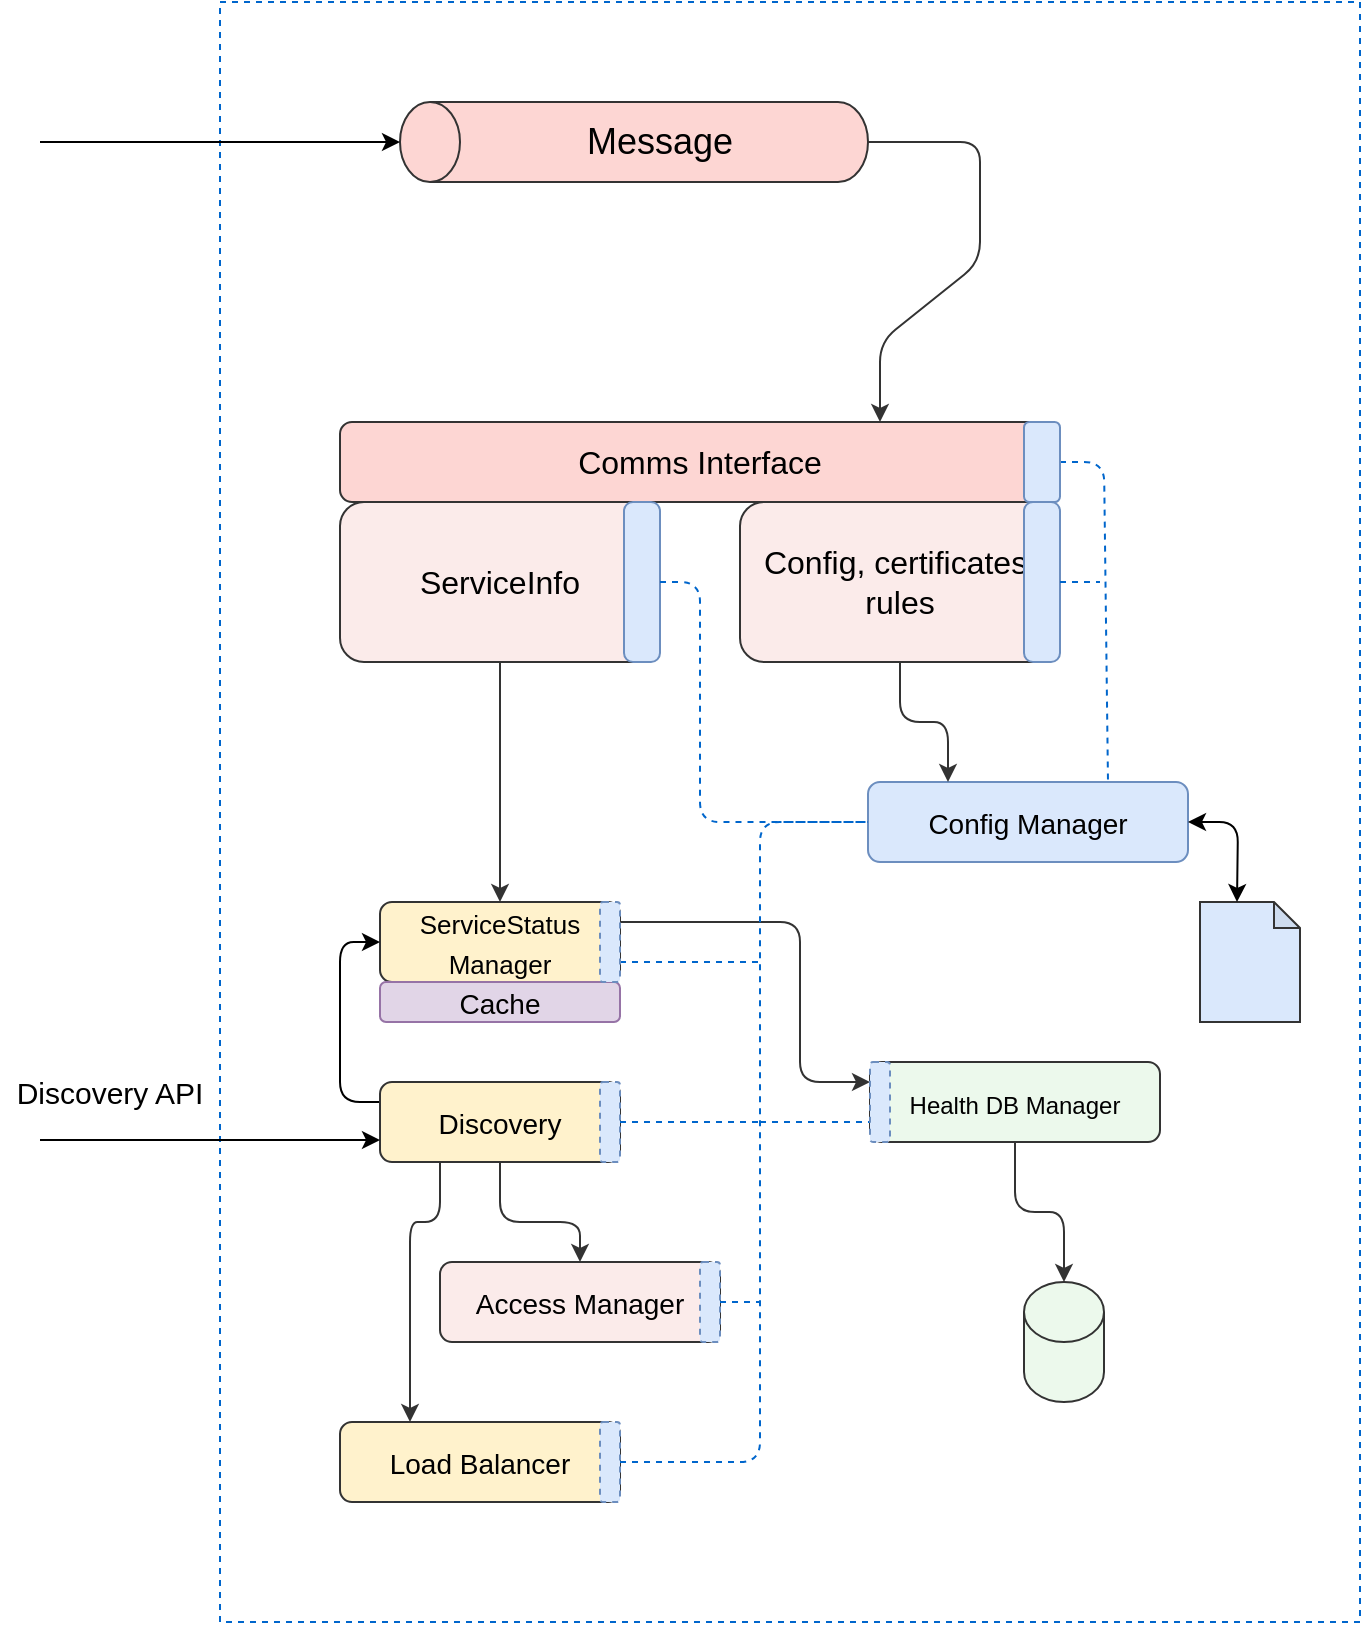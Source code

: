 <mxfile version="20.7.4" type="device"><diagram id="-td9D-w0fuTsn0THoyOV" name="Page-1"><mxGraphModel dx="1621" dy="1030" grid="1" gridSize="10" guides="1" tooltips="1" connect="1" arrows="1" fold="1" page="1" pageScale="1" pageWidth="827" pageHeight="1169" math="0" shadow="0"><root><mxCell id="0"/><mxCell id="1" parent="0"/><mxCell id="hj5IlCc9pTndw0GyrfLZ-42" value="" style="rounded=0;whiteSpace=wrap;html=1;fontSize=15;dashed=1;strokeColor=#0066CC;" parent="1" vertex="1"><mxGeometry x="170" y="270" width="570" height="810" as="geometry"/></mxCell><mxCell id="hj5IlCc9pTndw0GyrfLZ-1" value="&lt;font style=&quot;font-size: 18px;&quot;&gt;Message&lt;/font&gt;" style="shape=cylinder3;whiteSpace=wrap;html=1;boundedLbl=1;backgroundOutline=1;size=15;direction=north;fillColor=#fdd6d3;strokeColor=#333333;" parent="1" vertex="1"><mxGeometry x="260" y="320" width="234" height="40" as="geometry"/></mxCell><mxCell id="hj5IlCc9pTndw0GyrfLZ-34" style="edgeStyle=orthogonalEdgeStyle;rounded=1;orthogonalLoop=1;jettySize=auto;html=1;exitX=1;exitY=0.25;exitDx=0;exitDy=0;entryX=0;entryY=0.25;entryDx=0;entryDy=0;fontSize=15;endArrow=classic;endFill=1;strokeColor=#333333;" parent="1" source="hj5IlCc9pTndw0GyrfLZ-12" target="hj5IlCc9pTndw0GyrfLZ-11" edge="1"><mxGeometry relative="1" as="geometry"><Array as="points"><mxPoint x="460" y="730"/><mxPoint x="460" y="810"/></Array></mxGeometry></mxCell><mxCell id="hj5IlCc9pTndw0GyrfLZ-2" value="&lt;font style=&quot;font-size: 16px;&quot;&gt;ServiceInfo&lt;/font&gt;" style="rounded=1;whiteSpace=wrap;html=1;fillColor=#fbebea;strokeColor=#333333;" parent="1" vertex="1"><mxGeometry x="230" y="520" width="160" height="80" as="geometry"/></mxCell><mxCell id="hj5IlCc9pTndw0GyrfLZ-3" value="&lt;font style=&quot;font-size: 16px;&quot;&gt;Config, certificates, rules&lt;/font&gt;" style="rounded=1;whiteSpace=wrap;html=1;fillColor=#fbebea;strokeColor=#333333;" parent="1" vertex="1"><mxGeometry x="430" y="520" width="160" height="80" as="geometry"/></mxCell><mxCell id="hj5IlCc9pTndw0GyrfLZ-4" value="&lt;font style=&quot;font-size: 16px;&quot;&gt;Comms Interface&lt;/font&gt;" style="rounded=1;whiteSpace=wrap;html=1;fillColor=#fdd6d3;strokeColor=#333333;" parent="1" vertex="1"><mxGeometry x="230" y="480" width="360" height="40" as="geometry"/></mxCell><mxCell id="hj5IlCc9pTndw0GyrfLZ-5" value="" style="endArrow=classic;html=1;rounded=1;exitX=0.5;exitY=1;exitDx=0;exitDy=0;exitPerimeter=0;entryX=0.75;entryY=0;entryDx=0;entryDy=0;strokeColor=#333333;" parent="1" source="hj5IlCc9pTndw0GyrfLZ-1" target="hj5IlCc9pTndw0GyrfLZ-4" edge="1"><mxGeometry width="50" height="50" relative="1" as="geometry"><mxPoint x="460" y="750" as="sourcePoint"/><mxPoint x="510" y="700" as="targetPoint"/><Array as="points"><mxPoint x="550" y="340"/><mxPoint x="550" y="400"/><mxPoint x="500" y="440"/></Array></mxGeometry></mxCell><mxCell id="hj5IlCc9pTndw0GyrfLZ-10" value="" style="endArrow=classic;html=1;rounded=1;entryX=0.5;entryY=0;entryDx=0;entryDy=0;entryPerimeter=0;" parent="1" target="hj5IlCc9pTndw0GyrfLZ-1" edge="1"><mxGeometry width="50" height="50" relative="1" as="geometry"><mxPoint x="80" y="340" as="sourcePoint"/><mxPoint x="510" y="700" as="targetPoint"/></mxGeometry></mxCell><mxCell id="hj5IlCc9pTndw0GyrfLZ-26" style="edgeStyle=orthogonalEdgeStyle;rounded=1;orthogonalLoop=1;jettySize=auto;html=1;exitX=0.5;exitY=1;exitDx=0;exitDy=0;fontSize=15;strokeColor=#333333;entryX=0.5;entryY=0;entryDx=0;entryDy=0;entryPerimeter=0;" parent="1" source="hj5IlCc9pTndw0GyrfLZ-11" target="hj5IlCc9pTndw0GyrfLZ-24" edge="1"><mxGeometry relative="1" as="geometry"><mxPoint x="590" y="900" as="targetPoint"/></mxGeometry></mxCell><mxCell id="hj5IlCc9pTndw0GyrfLZ-11" value="&lt;font style=&quot;font-size: 12px;&quot;&gt;Health DB Manager&lt;/font&gt;" style="rounded=1;whiteSpace=wrap;html=1;fontSize=16;fillColor=#ECF9EC;strokeColor=#333333;" parent="1" vertex="1"><mxGeometry x="495" y="800" width="145" height="40" as="geometry"/></mxCell><mxCell id="hj5IlCc9pTndw0GyrfLZ-12" value="&lt;font style=&quot;font-size: 13px;&quot;&gt;ServiceStatus Manager&lt;/font&gt;" style="rounded=1;whiteSpace=wrap;html=1;fontSize=16;fillColor=#fff2cc;strokeColor=#333333;" parent="1" vertex="1"><mxGeometry x="250" y="720" width="120" height="40" as="geometry"/></mxCell><mxCell id="hj5IlCc9pTndw0GyrfLZ-15" value="&lt;font style=&quot;font-size: 14px;&quot;&gt;Cache&lt;/font&gt;" style="rounded=1;whiteSpace=wrap;html=1;fontSize=16;fillColor=#e1d5e7;strokeColor=#9673a6;" parent="1" vertex="1"><mxGeometry x="250" y="760" width="120" height="20" as="geometry"/></mxCell><mxCell id="TW25Z2sZbbxo26RhoAM--4" style="edgeStyle=orthogonalEdgeStyle;rounded=1;orthogonalLoop=1;jettySize=auto;html=1;exitX=0;exitY=0.25;exitDx=0;exitDy=0;entryX=0;entryY=0.5;entryDx=0;entryDy=0;" edge="1" parent="1" source="hj5IlCc9pTndw0GyrfLZ-17" target="hj5IlCc9pTndw0GyrfLZ-12"><mxGeometry relative="1" as="geometry"/></mxCell><mxCell id="hj5IlCc9pTndw0GyrfLZ-17" value="&lt;font style=&quot;font-size: 14px;&quot;&gt;Discovery&lt;/font&gt;" style="rounded=1;whiteSpace=wrap;html=1;fontSize=16;fillColor=#fff2cc;strokeColor=#333333;" parent="1" vertex="1"><mxGeometry x="250" y="810" width="120" height="40" as="geometry"/></mxCell><mxCell id="hj5IlCc9pTndw0GyrfLZ-20" value="&lt;font style=&quot;font-size: 14px;&quot;&gt;Config Manager&lt;/font&gt;" style="rounded=1;whiteSpace=wrap;html=1;fontSize=16;fillColor=#dae8fc;strokeColor=#6c8ebf;" parent="1" vertex="1"><mxGeometry x="494" y="660" width="160" height="40" as="geometry"/></mxCell><mxCell id="hj5IlCc9pTndw0GyrfLZ-21" value="" style="endArrow=classic;html=1;rounded=1;fontSize=16;exitX=0.5;exitY=1;exitDx=0;exitDy=0;entryX=0.25;entryY=0;entryDx=0;entryDy=0;strokeColor=#333333;" parent="1" source="hj5IlCc9pTndw0GyrfLZ-3" target="hj5IlCc9pTndw0GyrfLZ-20" edge="1"><mxGeometry width="50" height="50" relative="1" as="geometry"><mxPoint x="610" y="650" as="sourcePoint"/><mxPoint x="660" y="600" as="targetPoint"/><Array as="points"><mxPoint x="510" y="630"/><mxPoint x="534" y="630"/></Array></mxGeometry></mxCell><mxCell id="hj5IlCc9pTndw0GyrfLZ-22" value="&lt;font style=&quot;font-size: 14px;&quot;&gt;Access Manager&lt;/font&gt;" style="rounded=1;whiteSpace=wrap;html=1;fontSize=16;fillColor=#FBEBEA;strokeColor=#333333;align=center;" parent="1" vertex="1"><mxGeometry x="280" y="900" width="140" height="40" as="geometry"/></mxCell><mxCell id="hj5IlCc9pTndw0GyrfLZ-24" value="" style="shape=cylinder3;whiteSpace=wrap;html=1;boundedLbl=1;backgroundOutline=1;size=15;fontSize=15;fillColor=#ecf9ec;strokeColor=#333333;" parent="1" vertex="1"><mxGeometry x="572" y="910" width="40" height="60" as="geometry"/></mxCell><mxCell id="hj5IlCc9pTndw0GyrfLZ-30" value="" style="endArrow=classic;html=1;rounded=1;fontSize=15;exitX=0.5;exitY=1;exitDx=0;exitDy=0;entryX=0.5;entryY=0;entryDx=0;entryDy=0;strokeColor=#333333;" parent="1" source="hj5IlCc9pTndw0GyrfLZ-2" target="hj5IlCc9pTndw0GyrfLZ-12" edge="1"><mxGeometry width="50" height="50" relative="1" as="geometry"><mxPoint x="310" y="690" as="sourcePoint"/><mxPoint x="360" y="640" as="targetPoint"/></mxGeometry></mxCell><mxCell id="hj5IlCc9pTndw0GyrfLZ-35" value="" style="endArrow=none;startArrow=classic;html=1;rounded=1;fontSize=15;entryX=0.5;entryY=1;entryDx=0;entryDy=0;exitX=0.5;exitY=0;exitDx=0;exitDy=0;startFill=1;endFill=0;strokeColor=#333333;" parent="1" source="hj5IlCc9pTndw0GyrfLZ-22" target="hj5IlCc9pTndw0GyrfLZ-17" edge="1"><mxGeometry width="50" height="50" relative="1" as="geometry"><mxPoint x="250" y="940" as="sourcePoint"/><mxPoint x="300" y="890" as="targetPoint"/><Array as="points"><mxPoint x="350" y="880"/><mxPoint x="310" y="880"/></Array></mxGeometry></mxCell><mxCell id="hj5IlCc9pTndw0GyrfLZ-36" value="&lt;font style=&quot;font-size: 14px;&quot;&gt;Load Balancer&lt;/font&gt;" style="rounded=1;whiteSpace=wrap;html=1;fontSize=16;fillColor=#fff2cc;strokeColor=#333333;" parent="1" vertex="1"><mxGeometry x="230" y="980" width="140" height="40" as="geometry"/></mxCell><mxCell id="hj5IlCc9pTndw0GyrfLZ-40" value="" style="endArrow=classic;html=1;rounded=1;fontSize=15;exitX=0.25;exitY=1;exitDx=0;exitDy=0;entryX=0.25;entryY=0;entryDx=0;entryDy=0;strokeColor=#333333;startArrow=none;startFill=0;endFill=1;" parent="1" source="hj5IlCc9pTndw0GyrfLZ-17" target="hj5IlCc9pTndw0GyrfLZ-36" edge="1"><mxGeometry width="50" height="50" relative="1" as="geometry"><mxPoint x="180" y="930" as="sourcePoint"/><mxPoint x="230" y="880" as="targetPoint"/><Array as="points"><mxPoint x="280" y="880"/><mxPoint x="265" y="880"/></Array></mxGeometry></mxCell><mxCell id="hj5IlCc9pTndw0GyrfLZ-44" value="Discovery API" style="text;html=1;strokeColor=none;fillColor=none;align=center;verticalAlign=middle;whiteSpace=wrap;rounded=0;dashed=1;fontSize=15;" parent="1" vertex="1"><mxGeometry x="60" y="800" width="110" height="30" as="geometry"/></mxCell><mxCell id="hj5IlCc9pTndw0GyrfLZ-51" value="" style="endArrow=none;dashed=1;html=1;strokeWidth=1;rounded=1;strokeColor=#0066CC;fontSize=15;exitX=1;exitY=0.5;exitDx=0;exitDy=0;" parent="1" source="hj5IlCc9pTndw0GyrfLZ-59" edge="1"><mxGeometry width="50" height="50" relative="1" as="geometry"><mxPoint x="385" y="830" as="sourcePoint"/><mxPoint x="440" y="830" as="targetPoint"/></mxGeometry></mxCell><mxCell id="hj5IlCc9pTndw0GyrfLZ-53" value="" style="endArrow=none;dashed=1;html=1;strokeWidth=1;rounded=1;strokeColor=#0066CC;fontSize=15;exitX=1;exitY=0.75;exitDx=0;exitDy=0;" parent="1" source="hj5IlCc9pTndw0GyrfLZ-12" edge="1"><mxGeometry width="50" height="50" relative="1" as="geometry"><mxPoint x="430" y="1080" as="sourcePoint"/><mxPoint x="440" y="750" as="targetPoint"/><Array as="points"/></mxGeometry></mxCell><mxCell id="hj5IlCc9pTndw0GyrfLZ-54" value="" style="endArrow=none;html=1;rounded=1;dashed=1;strokeColor=#0066CC;strokeWidth=1;fontSize=15;entryX=0;entryY=0.5;entryDx=0;entryDy=0;exitX=1;exitY=0.5;exitDx=0;exitDy=0;" parent="1" source="hj5IlCc9pTndw0GyrfLZ-36" target="hj5IlCc9pTndw0GyrfLZ-20" edge="1"><mxGeometry width="50" height="50" relative="1" as="geometry"><mxPoint x="440" y="760" as="sourcePoint"/><mxPoint x="490" y="710" as="targetPoint"/><Array as="points"><mxPoint x="440" y="1000"/><mxPoint x="440" y="680"/></Array></mxGeometry></mxCell><mxCell id="hj5IlCc9pTndw0GyrfLZ-55" value="" style="endArrow=none;dashed=1;html=1;strokeWidth=1;rounded=1;strokeColor=#0066CC;fontSize=15;entryX=0;entryY=0.75;entryDx=0;entryDy=0;" parent="1" target="hj5IlCc9pTndw0GyrfLZ-11" edge="1"><mxGeometry width="50" height="50" relative="1" as="geometry"><mxPoint x="440" y="830" as="sourcePoint"/><mxPoint x="450" y="830" as="targetPoint"/></mxGeometry></mxCell><mxCell id="hj5IlCc9pTndw0GyrfLZ-56" value="" style="rounded=1;whiteSpace=wrap;html=1;dashed=1;strokeColor=#6c8ebf;fontSize=15;fillColor=#dae8fc;" parent="1" vertex="1"><mxGeometry x="360" y="980" width="10" height="40" as="geometry"/></mxCell><mxCell id="hj5IlCc9pTndw0GyrfLZ-57" value="" style="rounded=1;whiteSpace=wrap;html=1;dashed=1;strokeColor=#6c8ebf;fontSize=15;fillColor=#dae8fc;" parent="1" vertex="1"><mxGeometry x="410" y="900" width="10" height="40" as="geometry"/></mxCell><mxCell id="hj5IlCc9pTndw0GyrfLZ-58" value="" style="endArrow=none;dashed=1;html=1;strokeWidth=1;rounded=1;strokeColor=#0066CC;fontSize=15;exitX=1;exitY=0.5;exitDx=0;exitDy=0;" parent="1" source="hj5IlCc9pTndw0GyrfLZ-57" edge="1"><mxGeometry width="50" height="50" relative="1" as="geometry"><mxPoint x="450" y="840" as="sourcePoint"/><mxPoint x="440" y="920" as="targetPoint"/></mxGeometry></mxCell><mxCell id="hj5IlCc9pTndw0GyrfLZ-59" value="" style="rounded=1;whiteSpace=wrap;html=1;dashed=1;strokeColor=#6c8ebf;fontSize=15;fillColor=#dae8fc;" parent="1" vertex="1"><mxGeometry x="360" y="810" width="10" height="40" as="geometry"/></mxCell><mxCell id="hj5IlCc9pTndw0GyrfLZ-60" value="" style="rounded=1;whiteSpace=wrap;html=1;dashed=1;strokeColor=#6c8ebf;fontSize=15;fillColor=#dae8fc;" parent="1" vertex="1"><mxGeometry x="360" y="720" width="10" height="40" as="geometry"/></mxCell><mxCell id="hj5IlCc9pTndw0GyrfLZ-61" value="" style="rounded=1;whiteSpace=wrap;html=1;dashed=1;strokeColor=#6c8ebf;fontSize=15;fillColor=#dae8fc;" parent="1" vertex="1"><mxGeometry x="495" y="800" width="10" height="40" as="geometry"/></mxCell><mxCell id="hj5IlCc9pTndw0GyrfLZ-64" value="" style="endArrow=none;dashed=1;html=1;strokeWidth=1;rounded=1;strokeColor=#0066CC;fontSize=15;exitX=1;exitY=0.5;exitDx=0;exitDy=0;entryX=0.75;entryY=0;entryDx=0;entryDy=0;" parent="1" target="hj5IlCc9pTndw0GyrfLZ-20" edge="1"><mxGeometry width="50" height="50" relative="1" as="geometry"><mxPoint x="590" y="500" as="sourcePoint"/><mxPoint x="682" y="499.5" as="targetPoint"/><Array as="points"><mxPoint x="612" y="500"/></Array></mxGeometry></mxCell><mxCell id="hj5IlCc9pTndw0GyrfLZ-65" value="" style="rounded=1;whiteSpace=wrap;html=1;strokeColor=#6c8ebf;fontSize=15;fillColor=#dae8fc;arcSize=25;" parent="1" vertex="1"><mxGeometry x="572" y="520" width="18" height="80" as="geometry"/></mxCell><mxCell id="hj5IlCc9pTndw0GyrfLZ-67" value="" style="rounded=1;whiteSpace=wrap;html=1;strokeColor=#6c8ebf;fontSize=15;fillColor=#dae8fc;arcSize=25;" parent="1" vertex="1"><mxGeometry x="372" y="520" width="18" height="80" as="geometry"/></mxCell><mxCell id="hj5IlCc9pTndw0GyrfLZ-68" value="" style="endArrow=none;dashed=1;html=1;strokeWidth=1;rounded=1;strokeColor=#0066CC;fontSize=15;exitX=1;exitY=0.5;exitDx=0;exitDy=0;" parent="1" source="hj5IlCc9pTndw0GyrfLZ-65" edge="1"><mxGeometry width="50" height="50" relative="1" as="geometry"><mxPoint x="640" y="550" as="sourcePoint"/><mxPoint x="610" y="560" as="targetPoint"/></mxGeometry></mxCell><mxCell id="hj5IlCc9pTndw0GyrfLZ-69" value="" style="endArrow=none;dashed=1;html=1;strokeWidth=1;rounded=1;strokeColor=#0066CC;fontSize=15;exitX=1;exitY=0.5;exitDx=0;exitDy=0;entryX=0;entryY=0.5;entryDx=0;entryDy=0;" parent="1" source="hj5IlCc9pTndw0GyrfLZ-67" target="hj5IlCc9pTndw0GyrfLZ-20" edge="1"><mxGeometry width="50" height="50" relative="1" as="geometry"><mxPoint x="414" y="630" as="sourcePoint"/><mxPoint x="484" y="630" as="targetPoint"/><Array as="points"><mxPoint x="410" y="560"/><mxPoint x="410" y="680"/></Array></mxGeometry></mxCell><mxCell id="hj5IlCc9pTndw0GyrfLZ-70" value="" style="rounded=1;whiteSpace=wrap;html=1;strokeColor=#6c8ebf;fontSize=15;fillColor=#dae8fc;" parent="1" vertex="1"><mxGeometry x="572" y="480" width="18" height="40" as="geometry"/></mxCell><mxCell id="TW25Z2sZbbxo26RhoAM--1" value="" style="endArrow=classic;html=1;rounded=1;entryX=0;entryY=0.25;entryDx=0;entryDy=0;" edge="1" parent="1"><mxGeometry width="50" height="50" relative="1" as="geometry"><mxPoint x="80" y="839" as="sourcePoint"/><mxPoint x="250" y="839" as="targetPoint"/><Array as="points"/></mxGeometry></mxCell><mxCell id="TW25Z2sZbbxo26RhoAM--5" value="" style="shape=note;whiteSpace=wrap;html=1;backgroundOutline=1;darkOpacity=0.05;size=13;fillColor=#dae8fc;strokeColor=#333333;" vertex="1" parent="1"><mxGeometry x="660" y="720" width="50" height="60" as="geometry"/></mxCell><mxCell id="TW25Z2sZbbxo26RhoAM--6" value="" style="endArrow=classic;html=1;rounded=1;exitX=1;exitY=0.5;exitDx=0;exitDy=0;entryX=0;entryY=0;entryDx=18.5;entryDy=0;entryPerimeter=0;endFill=1;startArrow=classic;startFill=1;" edge="1" parent="1" source="hj5IlCc9pTndw0GyrfLZ-20" target="TW25Z2sZbbxo26RhoAM--5"><mxGeometry width="50" height="50" relative="1" as="geometry"><mxPoint x="680" y="640" as="sourcePoint"/><mxPoint x="730" y="590" as="targetPoint"/><Array as="points"><mxPoint x="679" y="680"/></Array></mxGeometry></mxCell></root></mxGraphModel></diagram></mxfile>